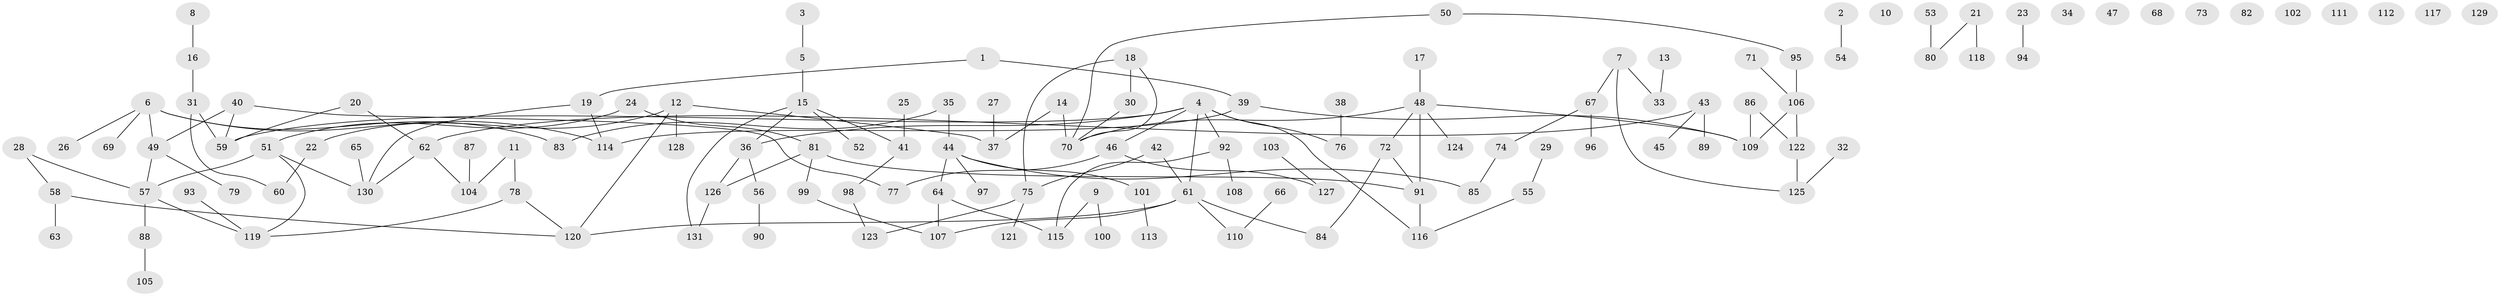 // Generated by graph-tools (version 1.1) at 2025/25/03/09/25 03:25:15]
// undirected, 131 vertices, 141 edges
graph export_dot {
graph [start="1"]
  node [color=gray90,style=filled];
  1;
  2;
  3;
  4;
  5;
  6;
  7;
  8;
  9;
  10;
  11;
  12;
  13;
  14;
  15;
  16;
  17;
  18;
  19;
  20;
  21;
  22;
  23;
  24;
  25;
  26;
  27;
  28;
  29;
  30;
  31;
  32;
  33;
  34;
  35;
  36;
  37;
  38;
  39;
  40;
  41;
  42;
  43;
  44;
  45;
  46;
  47;
  48;
  49;
  50;
  51;
  52;
  53;
  54;
  55;
  56;
  57;
  58;
  59;
  60;
  61;
  62;
  63;
  64;
  65;
  66;
  67;
  68;
  69;
  70;
  71;
  72;
  73;
  74;
  75;
  76;
  77;
  78;
  79;
  80;
  81;
  82;
  83;
  84;
  85;
  86;
  87;
  88;
  89;
  90;
  91;
  92;
  93;
  94;
  95;
  96;
  97;
  98;
  99;
  100;
  101;
  102;
  103;
  104;
  105;
  106;
  107;
  108;
  109;
  110;
  111;
  112;
  113;
  114;
  115;
  116;
  117;
  118;
  119;
  120;
  121;
  122;
  123;
  124;
  125;
  126;
  127;
  128;
  129;
  130;
  131;
  1 -- 19;
  1 -- 39;
  2 -- 54;
  3 -- 5;
  4 -- 36;
  4 -- 46;
  4 -- 59;
  4 -- 61;
  4 -- 76;
  4 -- 92;
  4 -- 116;
  5 -- 15;
  6 -- 26;
  6 -- 49;
  6 -- 69;
  6 -- 83;
  6 -- 114;
  7 -- 33;
  7 -- 67;
  7 -- 125;
  8 -- 16;
  9 -- 100;
  9 -- 115;
  11 -- 78;
  11 -- 104;
  12 -- 22;
  12 -- 37;
  12 -- 120;
  12 -- 128;
  13 -- 33;
  14 -- 37;
  14 -- 70;
  15 -- 36;
  15 -- 41;
  15 -- 52;
  15 -- 131;
  16 -- 31;
  17 -- 48;
  18 -- 30;
  18 -- 70;
  18 -- 75;
  19 -- 114;
  19 -- 130;
  20 -- 59;
  20 -- 62;
  21 -- 80;
  21 -- 118;
  22 -- 60;
  23 -- 94;
  24 -- 51;
  24 -- 81;
  25 -- 41;
  27 -- 37;
  28 -- 57;
  28 -- 58;
  29 -- 55;
  30 -- 70;
  31 -- 59;
  31 -- 60;
  32 -- 125;
  35 -- 44;
  35 -- 83;
  36 -- 56;
  36 -- 126;
  38 -- 76;
  39 -- 109;
  39 -- 114;
  40 -- 49;
  40 -- 59;
  40 -- 77;
  41 -- 98;
  42 -- 61;
  42 -- 75;
  43 -- 45;
  43 -- 62;
  43 -- 89;
  44 -- 64;
  44 -- 85;
  44 -- 97;
  44 -- 101;
  46 -- 77;
  46 -- 127;
  48 -- 70;
  48 -- 72;
  48 -- 91;
  48 -- 109;
  48 -- 124;
  49 -- 57;
  49 -- 79;
  50 -- 70;
  50 -- 95;
  51 -- 57;
  51 -- 119;
  51 -- 130;
  53 -- 80;
  55 -- 116;
  56 -- 90;
  57 -- 88;
  57 -- 119;
  58 -- 63;
  58 -- 120;
  61 -- 84;
  61 -- 107;
  61 -- 110;
  61 -- 120;
  62 -- 104;
  62 -- 130;
  64 -- 107;
  64 -- 115;
  65 -- 130;
  66 -- 110;
  67 -- 74;
  67 -- 96;
  71 -- 106;
  72 -- 84;
  72 -- 91;
  74 -- 85;
  75 -- 121;
  75 -- 123;
  78 -- 119;
  78 -- 120;
  81 -- 91;
  81 -- 99;
  81 -- 126;
  86 -- 109;
  86 -- 122;
  87 -- 104;
  88 -- 105;
  91 -- 116;
  92 -- 108;
  92 -- 115;
  93 -- 119;
  95 -- 106;
  98 -- 123;
  99 -- 107;
  101 -- 113;
  103 -- 127;
  106 -- 109;
  106 -- 122;
  122 -- 125;
  126 -- 131;
}
